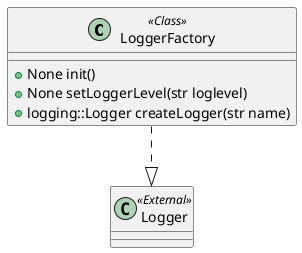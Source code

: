 @startuml
class LoggerFactory <<Class>>
{
+None init()
+None setLoggerLevel(str loglevel)
+logging::Logger createLogger(str name)
}
class Logger <<External>>
LoggerFactory ..|> Logger
@enduml
